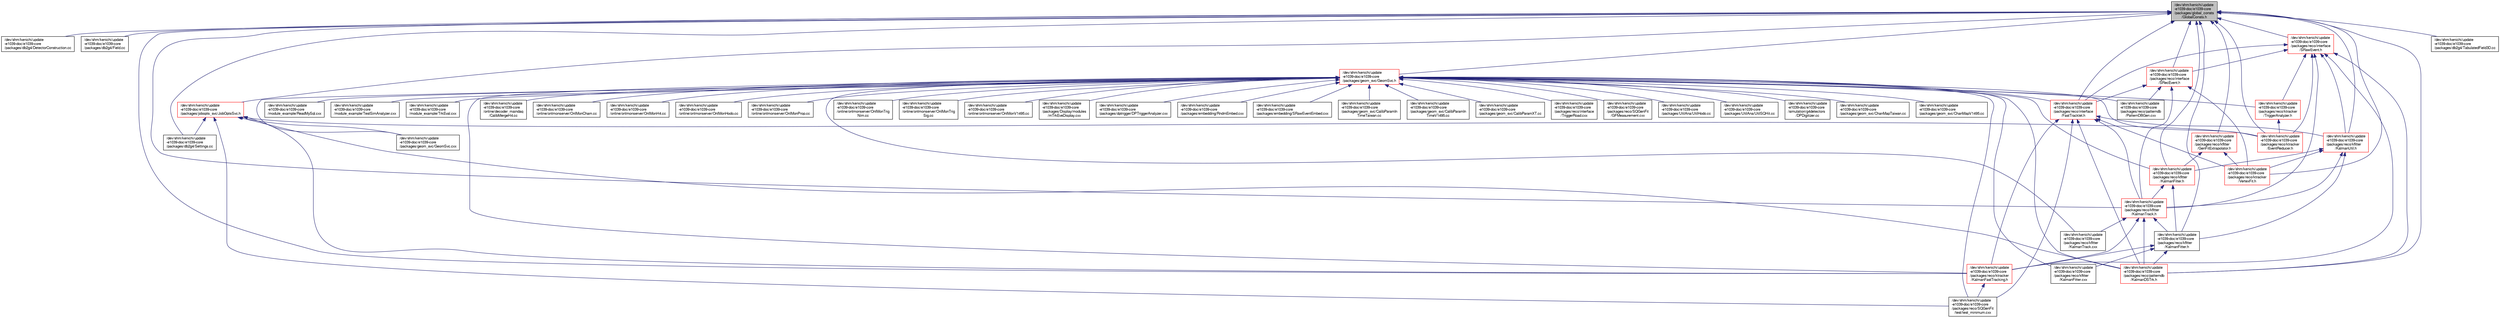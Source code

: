 digraph "/dev/shm/kenichi/update-e1039-doc/e1039-core/packages/global_consts/GlobalConsts.h"
{
  bgcolor="transparent";
  edge [fontname="FreeSans",fontsize="10",labelfontname="FreeSans",labelfontsize="10"];
  node [fontname="FreeSans",fontsize="10",shape=record];
  Node1 [label="/dev/shm/kenichi/update\l-e1039-doc/e1039-core\l/packages/global_consts\l/GlobalConsts.h",height=0.2,width=0.4,color="black", fillcolor="grey75", style="filled" fontcolor="black"];
  Node1 -> Node2 [dir="back",color="midnightblue",fontsize="10",style="solid",fontname="FreeSans"];
  Node2 [label="/dev/shm/kenichi/update\l-e1039-doc/e1039-core\l/packages/db2g4/DetectorConstruction.cc",height=0.2,width=0.4,color="black",URL="$d8/d14/DetectorConstruction_8cc.html"];
  Node1 -> Node3 [dir="back",color="midnightblue",fontsize="10",style="solid",fontname="FreeSans"];
  Node3 [label="/dev/shm/kenichi/update\l-e1039-doc/e1039-core\l/packages/db2g4/Field.cc",height=0.2,width=0.4,color="black",URL="$db/d84/Field_8cc.html"];
  Node1 -> Node4 [dir="back",color="midnightblue",fontsize="10",style="solid",fontname="FreeSans"];
  Node4 [label="/dev/shm/kenichi/update\l-e1039-doc/e1039-core\l/packages/db2g4/Settings.cc",height=0.2,width=0.4,color="black",URL="$d0/df9/Settings_8cc.html"];
  Node1 -> Node5 [dir="back",color="midnightblue",fontsize="10",style="solid",fontname="FreeSans"];
  Node5 [label="/dev/shm/kenichi/update\l-e1039-doc/e1039-core\l/packages/db2g4/TabulatedField3D.cc",height=0.2,width=0.4,color="black",URL="$df/df0/TabulatedField3D_8cc.html"];
  Node1 -> Node6 [dir="back",color="midnightblue",fontsize="10",style="solid",fontname="FreeSans"];
  Node6 [label="/dev/shm/kenichi/update\l-e1039-doc/e1039-core\l/packages/geom_svc/GeomSvc.h",height=0.2,width=0.4,color="red",URL="$d6/d19/GeomSvc_8h.html"];
  Node6 -> Node7 [dir="back",color="midnightblue",fontsize="10",style="solid",fontname="FreeSans"];
  Node7 [label="/dev/shm/kenichi/update\l-e1039-doc/e1039-core\l/module_example/ReadMySql.cxx",height=0.2,width=0.4,color="black",URL="$d8/def/ReadMySql_8cxx.html"];
  Node6 -> Node8 [dir="back",color="midnightblue",fontsize="10",style="solid",fontname="FreeSans"];
  Node8 [label="/dev/shm/kenichi/update\l-e1039-doc/e1039-core\l/module_example/TestSimAnalyzer.cxx",height=0.2,width=0.4,color="black",URL="$d0/d13/TestSimAnalyzer_8cxx.html"];
  Node6 -> Node9 [dir="back",color="midnightblue",fontsize="10",style="solid",fontname="FreeSans"];
  Node9 [label="/dev/shm/kenichi/update\l-e1039-doc/e1039-core\l/module_example/TrkEval.cxx",height=0.2,width=0.4,color="black",URL="$d2/d16/TrkEval_8cxx.html"];
  Node6 -> Node10 [dir="back",color="midnightblue",fontsize="10",style="solid",fontname="FreeSans"];
  Node10 [label="/dev/shm/kenichi/update\l-e1039-doc/e1039-core\l/online/decoder_maindaq\l/CalibMergeH4.cc",height=0.2,width=0.4,color="black",URL="$d6/dfe/CalibMergeH4_8cc.html"];
  Node6 -> Node11 [dir="back",color="midnightblue",fontsize="10",style="solid",fontname="FreeSans"];
  Node11 [label="/dev/shm/kenichi/update\l-e1039-doc/e1039-core\l/online/onlmonserver/OnlMonCham.cc",height=0.2,width=0.4,color="black",URL="$df/d4b/OnlMonCham_8cc.html"];
  Node6 -> Node12 [dir="back",color="midnightblue",fontsize="10",style="solid",fontname="FreeSans"];
  Node12 [label="/dev/shm/kenichi/update\l-e1039-doc/e1039-core\l/online/onlmonserver/OnlMonH4.cc",height=0.2,width=0.4,color="black",URL="$d7/d04/OnlMonH4_8cc.html"];
  Node6 -> Node13 [dir="back",color="midnightblue",fontsize="10",style="solid",fontname="FreeSans"];
  Node13 [label="/dev/shm/kenichi/update\l-e1039-doc/e1039-core\l/online/onlmonserver/OnlMonHodo.cc",height=0.2,width=0.4,color="black",URL="$d3/dcf/OnlMonHodo_8cc.html"];
  Node6 -> Node14 [dir="back",color="midnightblue",fontsize="10",style="solid",fontname="FreeSans"];
  Node14 [label="/dev/shm/kenichi/update\l-e1039-doc/e1039-core\l/online/onlmonserver/OnlMonProp.cc",height=0.2,width=0.4,color="black",URL="$dd/da1/OnlMonProp_8cc.html"];
  Node6 -> Node15 [dir="back",color="midnightblue",fontsize="10",style="solid",fontname="FreeSans"];
  Node15 [label="/dev/shm/kenichi/update\l-e1039-doc/e1039-core\l/online/onlmonserver/OnlMonTrig\lNim.cc",height=0.2,width=0.4,color="black",URL="$da/d84/OnlMonTrigNim_8cc.html"];
  Node6 -> Node16 [dir="back",color="midnightblue",fontsize="10",style="solid",fontname="FreeSans"];
  Node16 [label="/dev/shm/kenichi/update\l-e1039-doc/e1039-core\l/online/onlmonserver/OnlMonTrig\lSig.cc",height=0.2,width=0.4,color="black",URL="$d0/d26/OnlMonTrigSig_8cc.html"];
  Node6 -> Node17 [dir="back",color="midnightblue",fontsize="10",style="solid",fontname="FreeSans"];
  Node17 [label="/dev/shm/kenichi/update\l-e1039-doc/e1039-core\l/online/onlmonserver/OnlMonV1495.cc",height=0.2,width=0.4,color="black",URL="$da/dc5/OnlMonV1495_8cc.html"];
  Node6 -> Node18 [dir="back",color="midnightblue",fontsize="10",style="solid",fontname="FreeSans"];
  Node18 [label="/dev/shm/kenichi/update\l-e1039-doc/e1039-core\l/packages/Display/modules\l/mTrkEveDisplay.cxx",height=0.2,width=0.4,color="black",URL="$d7/d9e/mTrkEveDisplay_8cxx.html",tooltip="reconstructed charged tracks and their clusters "];
  Node6 -> Node19 [dir="back",color="midnightblue",fontsize="10",style="solid",fontname="FreeSans"];
  Node19 [label="/dev/shm/kenichi/update\l-e1039-doc/e1039-core\l/packages/dptrigger/DPTriggerAnalyzer.cxx",height=0.2,width=0.4,color="black",URL="$d6/d76/DPTriggerAnalyzer_8cxx.html"];
  Node6 -> Node20 [dir="back",color="midnightblue",fontsize="10",style="solid",fontname="FreeSans"];
  Node20 [label="/dev/shm/kenichi/update\l-e1039-doc/e1039-core\l/packages/embedding/RndmEmbed.cxx",height=0.2,width=0.4,color="black",URL="$d0/d82/RndmEmbed_8cxx.html"];
  Node6 -> Node21 [dir="back",color="midnightblue",fontsize="10",style="solid",fontname="FreeSans"];
  Node21 [label="/dev/shm/kenichi/update\l-e1039-doc/e1039-core\l/packages/embedding/SRawEventEmbed.cxx",height=0.2,width=0.4,color="black",URL="$d7/d67/SRawEventEmbed_8cxx.html"];
  Node6 -> Node22 [dir="back",color="midnightblue",fontsize="10",style="solid",fontname="FreeSans"];
  Node22 [label="/dev/shm/kenichi/update\l-e1039-doc/e1039-core\l/packages/geom_svc/CalibParamIn\lTimeTaiwan.cc",height=0.2,width=0.4,color="black",URL="$d3/d95/CalibParamInTimeTaiwan_8cc.html"];
  Node6 -> Node23 [dir="back",color="midnightblue",fontsize="10",style="solid",fontname="FreeSans"];
  Node23 [label="/dev/shm/kenichi/update\l-e1039-doc/e1039-core\l/packages/geom_svc/CalibParamIn\lTimeV1495.cc",height=0.2,width=0.4,color="black",URL="$dd/dfc/CalibParamInTimeV1495_8cc.html"];
  Node6 -> Node24 [dir="back",color="midnightblue",fontsize="10",style="solid",fontname="FreeSans"];
  Node24 [label="/dev/shm/kenichi/update\l-e1039-doc/e1039-core\l/packages/geom_svc/CalibParamXT.cc",height=0.2,width=0.4,color="black",URL="$d4/d24/CalibParamXT_8cc.html"];
  Node6 -> Node25 [dir="back",color="midnightblue",fontsize="10",style="solid",fontname="FreeSans"];
  Node25 [label="/dev/shm/kenichi/update\l-e1039-doc/e1039-core\l/packages/geom_svc/ChanMapTaiwan.cc",height=0.2,width=0.4,color="black",URL="$d4/daf/ChanMapTaiwan_8cc.html"];
  Node6 -> Node26 [dir="back",color="midnightblue",fontsize="10",style="solid",fontname="FreeSans"];
  Node26 [label="/dev/shm/kenichi/update\l-e1039-doc/e1039-core\l/packages/geom_svc/ChanMapV1495.cc",height=0.2,width=0.4,color="black",URL="$de/d73/ChanMapV1495_8cc.html"];
  Node6 -> Node27 [dir="back",color="midnightblue",fontsize="10",style="solid",fontname="FreeSans"];
  Node27 [label="/dev/shm/kenichi/update\l-e1039-doc/e1039-core\l/packages/geom_svc/GeomSvc.cxx",height=0.2,width=0.4,color="black",URL="$d1/d34/GeomSvc_8cxx.html"];
  Node6 -> Node28 [dir="back",color="midnightblue",fontsize="10",style="solid",fontname="FreeSans"];
  Node28 [label="/dev/shm/kenichi/update\l-e1039-doc/e1039-core\l/packages/reco/interface\l/FastTracklet.h",height=0.2,width=0.4,color="red",URL="$dc/d06/FastTracklet_8h.html"];
  Node28 -> Node29 [dir="back",color="midnightblue",fontsize="10",style="solid",fontname="FreeSans"];
  Node29 [label="/dev/shm/kenichi/update\l-e1039-doc/e1039-core\l/packages/reco/kfitter\l/KalmanUtil.h",height=0.2,width=0.4,color="red",URL="$da/d1d/KalmanUtil_8h.html"];
  Node29 -> Node30 [dir="back",color="midnightblue",fontsize="10",style="solid",fontname="FreeSans"];
  Node30 [label="/dev/shm/kenichi/update\l-e1039-doc/e1039-core\l/packages/reco/kfitter\l/KalmanFilter.h",height=0.2,width=0.4,color="red",URL="$dc/db1/KalmanFilter_8h.html"];
  Node30 -> Node31 [dir="back",color="midnightblue",fontsize="10",style="solid",fontname="FreeSans"];
  Node31 [label="/dev/shm/kenichi/update\l-e1039-doc/e1039-core\l/packages/reco/kfitter\l/KalmanTrack.h",height=0.2,width=0.4,color="red",URL="$d7/d2b/KalmanTrack_8h.html"];
  Node31 -> Node32 [dir="back",color="midnightblue",fontsize="10",style="solid",fontname="FreeSans"];
  Node32 [label="/dev/shm/kenichi/update\l-e1039-doc/e1039-core\l/packages/reco/kfitter\l/KalmanFitter.h",height=0.2,width=0.4,color="black",URL="$d8/daf/KalmanFitter_8h.html"];
  Node32 -> Node33 [dir="back",color="midnightblue",fontsize="10",style="solid",fontname="FreeSans"];
  Node33 [label="/dev/shm/kenichi/update\l-e1039-doc/e1039-core\l/packages/reco/kfitter\l/KalmanFitter.cxx",height=0.2,width=0.4,color="black",URL="$d3/d70/KalmanFitter_8cxx.html"];
  Node32 -> Node34 [dir="back",color="midnightblue",fontsize="10",style="solid",fontname="FreeSans"];
  Node34 [label="/dev/shm/kenichi/update\l-e1039-doc/e1039-core\l/packages/reco/ktracker\l/KalmanFastTracking.h",height=0.2,width=0.4,color="red",URL="$db/db6/KalmanFastTracking_8h.html"];
  Node34 -> Node35 [dir="back",color="midnightblue",fontsize="10",style="solid",fontname="FreeSans"];
  Node35 [label="/dev/shm/kenichi/update\l-e1039-doc/e1039-core\l/packages/reco/SQGenFit\l/test/test_minimum.cxx",height=0.2,width=0.4,color="black",URL="$db/d86/test__minimum_8cxx.html"];
  Node32 -> Node36 [dir="back",color="midnightblue",fontsize="10",style="solid",fontname="FreeSans"];
  Node36 [label="/dev/shm/kenichi/update\l-e1039-doc/e1039-core\l/packages/reco/patterndb\l/KalmanDSTrk.h",height=0.2,width=0.4,color="red",URL="$d5/d75/KalmanDSTrk_8h.html"];
  Node31 -> Node37 [dir="back",color="midnightblue",fontsize="10",style="solid",fontname="FreeSans"];
  Node37 [label="/dev/shm/kenichi/update\l-e1039-doc/e1039-core\l/packages/reco/kfitter\l/KalmanTrack.cxx",height=0.2,width=0.4,color="black",URL="$d0/dac/KalmanTrack_8cxx.html"];
  Node31 -> Node34 [dir="back",color="midnightblue",fontsize="10",style="solid",fontname="FreeSans"];
  Node31 -> Node36 [dir="back",color="midnightblue",fontsize="10",style="solid",fontname="FreeSans"];
  Node30 -> Node32 [dir="back",color="midnightblue",fontsize="10",style="solid",fontname="FreeSans"];
  Node29 -> Node32 [dir="back",color="midnightblue",fontsize="10",style="solid",fontname="FreeSans"];
  Node29 -> Node31 [dir="back",color="midnightblue",fontsize="10",style="solid",fontname="FreeSans"];
  Node29 -> Node38 [dir="back",color="midnightblue",fontsize="10",style="solid",fontname="FreeSans"];
  Node38 [label="/dev/shm/kenichi/update\l-e1039-doc/e1039-core\l/packages/reco/ktracker\l/VertexFit.h",height=0.2,width=0.4,color="red",URL="$dc/df1/VertexFit_8h.html"];
  Node28 -> Node31 [dir="back",color="midnightblue",fontsize="10",style="solid",fontname="FreeSans"];
  Node28 -> Node34 [dir="back",color="midnightblue",fontsize="10",style="solid",fontname="FreeSans"];
  Node28 -> Node38 [dir="back",color="midnightblue",fontsize="10",style="solid",fontname="FreeSans"];
  Node28 -> Node36 [dir="back",color="midnightblue",fontsize="10",style="solid",fontname="FreeSans"];
  Node28 -> Node35 [dir="back",color="midnightblue",fontsize="10",style="solid",fontname="FreeSans"];
  Node6 -> Node39 [dir="back",color="midnightblue",fontsize="10",style="solid",fontname="FreeSans"];
  Node39 [label="/dev/shm/kenichi/update\l-e1039-doc/e1039-core\l/packages/reco/interface\l/TriggerRoad.cxx",height=0.2,width=0.4,color="black",URL="$de/d74/TriggerRoad_8cxx.html"];
  Node6 -> Node30 [dir="back",color="midnightblue",fontsize="10",style="solid",fontname="FreeSans"];
  Node6 -> Node33 [dir="back",color="midnightblue",fontsize="10",style="solid",fontname="FreeSans"];
  Node6 -> Node37 [dir="back",color="midnightblue",fontsize="10",style="solid",fontname="FreeSans"];
  Node6 -> Node40 [dir="back",color="midnightblue",fontsize="10",style="solid",fontname="FreeSans"];
  Node40 [label="/dev/shm/kenichi/update\l-e1039-doc/e1039-core\l/packages/reco/ktracker\l/TriggerAnalyzer.h",height=0.2,width=0.4,color="red",URL="$d6/d97/TriggerAnalyzer_8h.html"];
  Node40 -> Node41 [dir="back",color="midnightblue",fontsize="10",style="solid",fontname="FreeSans"];
  Node41 [label="/dev/shm/kenichi/update\l-e1039-doc/e1039-core\l/packages/reco/ktracker\l/EventReducer.h",height=0.2,width=0.4,color="red",URL="$dc/d5a/EventReducer_8h.html"];
  Node6 -> Node41 [dir="back",color="midnightblue",fontsize="10",style="solid",fontname="FreeSans"];
  Node6 -> Node34 [dir="back",color="midnightblue",fontsize="10",style="solid",fontname="FreeSans"];
  Node6 -> Node36 [dir="back",color="midnightblue",fontsize="10",style="solid",fontname="FreeSans"];
  Node6 -> Node42 [dir="back",color="midnightblue",fontsize="10",style="solid",fontname="FreeSans"];
  Node42 [label="/dev/shm/kenichi/update\l-e1039-doc/e1039-core\l/packages/reco/patterndb\l/PatternDBGen.cxx",height=0.2,width=0.4,color="black",URL="$d4/da7/PatternDBGen_8cxx.html"];
  Node6 -> Node43 [dir="back",color="midnightblue",fontsize="10",style="solid",fontname="FreeSans"];
  Node43 [label="/dev/shm/kenichi/update\l-e1039-doc/e1039-core\l/packages/reco/SQGenFit\l/GFMeasurement.cxx",height=0.2,width=0.4,color="black",URL="$d7/dbf/GFMeasurement_8cxx.html"];
  Node6 -> Node35 [dir="back",color="midnightblue",fontsize="10",style="solid",fontname="FreeSans"];
  Node6 -> Node44 [dir="back",color="midnightblue",fontsize="10",style="solid",fontname="FreeSans"];
  Node44 [label="/dev/shm/kenichi/update\l-e1039-doc/e1039-core\l/packages/UtilAna/UtilHodo.cc",height=0.2,width=0.4,color="black",URL="$de/d1f/UtilHodo_8cc.html"];
  Node6 -> Node45 [dir="back",color="midnightblue",fontsize="10",style="solid",fontname="FreeSans"];
  Node45 [label="/dev/shm/kenichi/update\l-e1039-doc/e1039-core\l/packages/UtilAna/UtilSQHit.cc",height=0.2,width=0.4,color="black",URL="$d6/d24/e1039-core_2packages_2UtilAna_2UtilSQHit_8cc.html"];
  Node6 -> Node46 [dir="back",color="midnightblue",fontsize="10",style="solid",fontname="FreeSans"];
  Node46 [label="/dev/shm/kenichi/update\l-e1039-doc/e1039-core\l/simulation/g4detectors\l/DPDigitizer.cc",height=0.2,width=0.4,color="black",URL="$d4/dcd/DPDigitizer_8cc.html"];
  Node1 -> Node47 [dir="back",color="midnightblue",fontsize="10",style="solid",fontname="FreeSans"];
  Node47 [label="/dev/shm/kenichi/update\l-e1039-doc/e1039-core\l/packages/jobopts_svc/JobOptsSvc.h",height=0.2,width=0.4,color="red",URL="$da/d12/JobOptsSvc_8h.html"];
  Node47 -> Node4 [dir="back",color="midnightblue",fontsize="10",style="solid",fontname="FreeSans"];
  Node47 -> Node27 [dir="back",color="midnightblue",fontsize="10",style="solid",fontname="FreeSans"];
  Node47 -> Node41 [dir="back",color="midnightblue",fontsize="10",style="solid",fontname="FreeSans"];
  Node47 -> Node34 [dir="back",color="midnightblue",fontsize="10",style="solid",fontname="FreeSans"];
  Node47 -> Node36 [dir="back",color="midnightblue",fontsize="10",style="solid",fontname="FreeSans"];
  Node47 -> Node35 [dir="back",color="midnightblue",fontsize="10",style="solid",fontname="FreeSans"];
  Node1 -> Node28 [dir="back",color="midnightblue",fontsize="10",style="solid",fontname="FreeSans"];
  Node1 -> Node48 [dir="back",color="midnightblue",fontsize="10",style="solid",fontname="FreeSans"];
  Node48 [label="/dev/shm/kenichi/update\l-e1039-doc/e1039-core\l/packages/reco/interface\l/SRawEvent.h",height=0.2,width=0.4,color="red",URL="$db/dda/SRawEvent_8h.html"];
  Node48 -> Node28 [dir="back",color="midnightblue",fontsize="10",style="solid",fontname="FreeSans"];
  Node48 -> Node49 [dir="back",color="midnightblue",fontsize="10",style="solid",fontname="FreeSans"];
  Node49 [label="/dev/shm/kenichi/update\l-e1039-doc/e1039-core\l/packages/reco/interface\l/SRecEvent.h",height=0.2,width=0.4,color="red",URL="$d6/da0/SRecEvent_8h.html"];
  Node49 -> Node28 [dir="back",color="midnightblue",fontsize="10",style="solid",fontname="FreeSans"];
  Node49 -> Node31 [dir="back",color="midnightblue",fontsize="10",style="solid",fontname="FreeSans"];
  Node49 -> Node38 [dir="back",color="midnightblue",fontsize="10",style="solid",fontname="FreeSans"];
  Node49 -> Node42 [dir="back",color="midnightblue",fontsize="10",style="solid",fontname="FreeSans"];
  Node48 -> Node29 [dir="back",color="midnightblue",fontsize="10",style="solid",fontname="FreeSans"];
  Node48 -> Node31 [dir="back",color="midnightblue",fontsize="10",style="solid",fontname="FreeSans"];
  Node48 -> Node41 [dir="back",color="midnightblue",fontsize="10",style="solid",fontname="FreeSans"];
  Node48 -> Node40 [dir="back",color="midnightblue",fontsize="10",style="solid",fontname="FreeSans"];
  Node48 -> Node34 [dir="back",color="midnightblue",fontsize="10",style="solid",fontname="FreeSans"];
  Node48 -> Node36 [dir="back",color="midnightblue",fontsize="10",style="solid",fontname="FreeSans"];
  Node1 -> Node49 [dir="back",color="midnightblue",fontsize="10",style="solid",fontname="FreeSans"];
  Node1 -> Node50 [dir="back",color="midnightblue",fontsize="10",style="solid",fontname="FreeSans"];
  Node50 [label="/dev/shm/kenichi/update\l-e1039-doc/e1039-core\l/packages/reco/kfitter\l/GenFitExtrapolator.h",height=0.2,width=0.4,color="red",URL="$d3/d13/GenFitExtrapolator_8h.html"];
  Node50 -> Node30 [dir="back",color="midnightblue",fontsize="10",style="solid",fontname="FreeSans"];
  Node50 -> Node38 [dir="back",color="midnightblue",fontsize="10",style="solid",fontname="FreeSans"];
  Node1 -> Node30 [dir="back",color="midnightblue",fontsize="10",style="solid",fontname="FreeSans"];
  Node1 -> Node29 [dir="back",color="midnightblue",fontsize="10",style="solid",fontname="FreeSans"];
  Node1 -> Node32 [dir="back",color="midnightblue",fontsize="10",style="solid",fontname="FreeSans"];
  Node1 -> Node31 [dir="back",color="midnightblue",fontsize="10",style="solid",fontname="FreeSans"];
  Node1 -> Node41 [dir="back",color="midnightblue",fontsize="10",style="solid",fontname="FreeSans"];
  Node1 -> Node34 [dir="back",color="midnightblue",fontsize="10",style="solid",fontname="FreeSans"];
  Node1 -> Node38 [dir="back",color="midnightblue",fontsize="10",style="solid",fontname="FreeSans"];
  Node1 -> Node36 [dir="back",color="midnightblue",fontsize="10",style="solid",fontname="FreeSans"];
}
